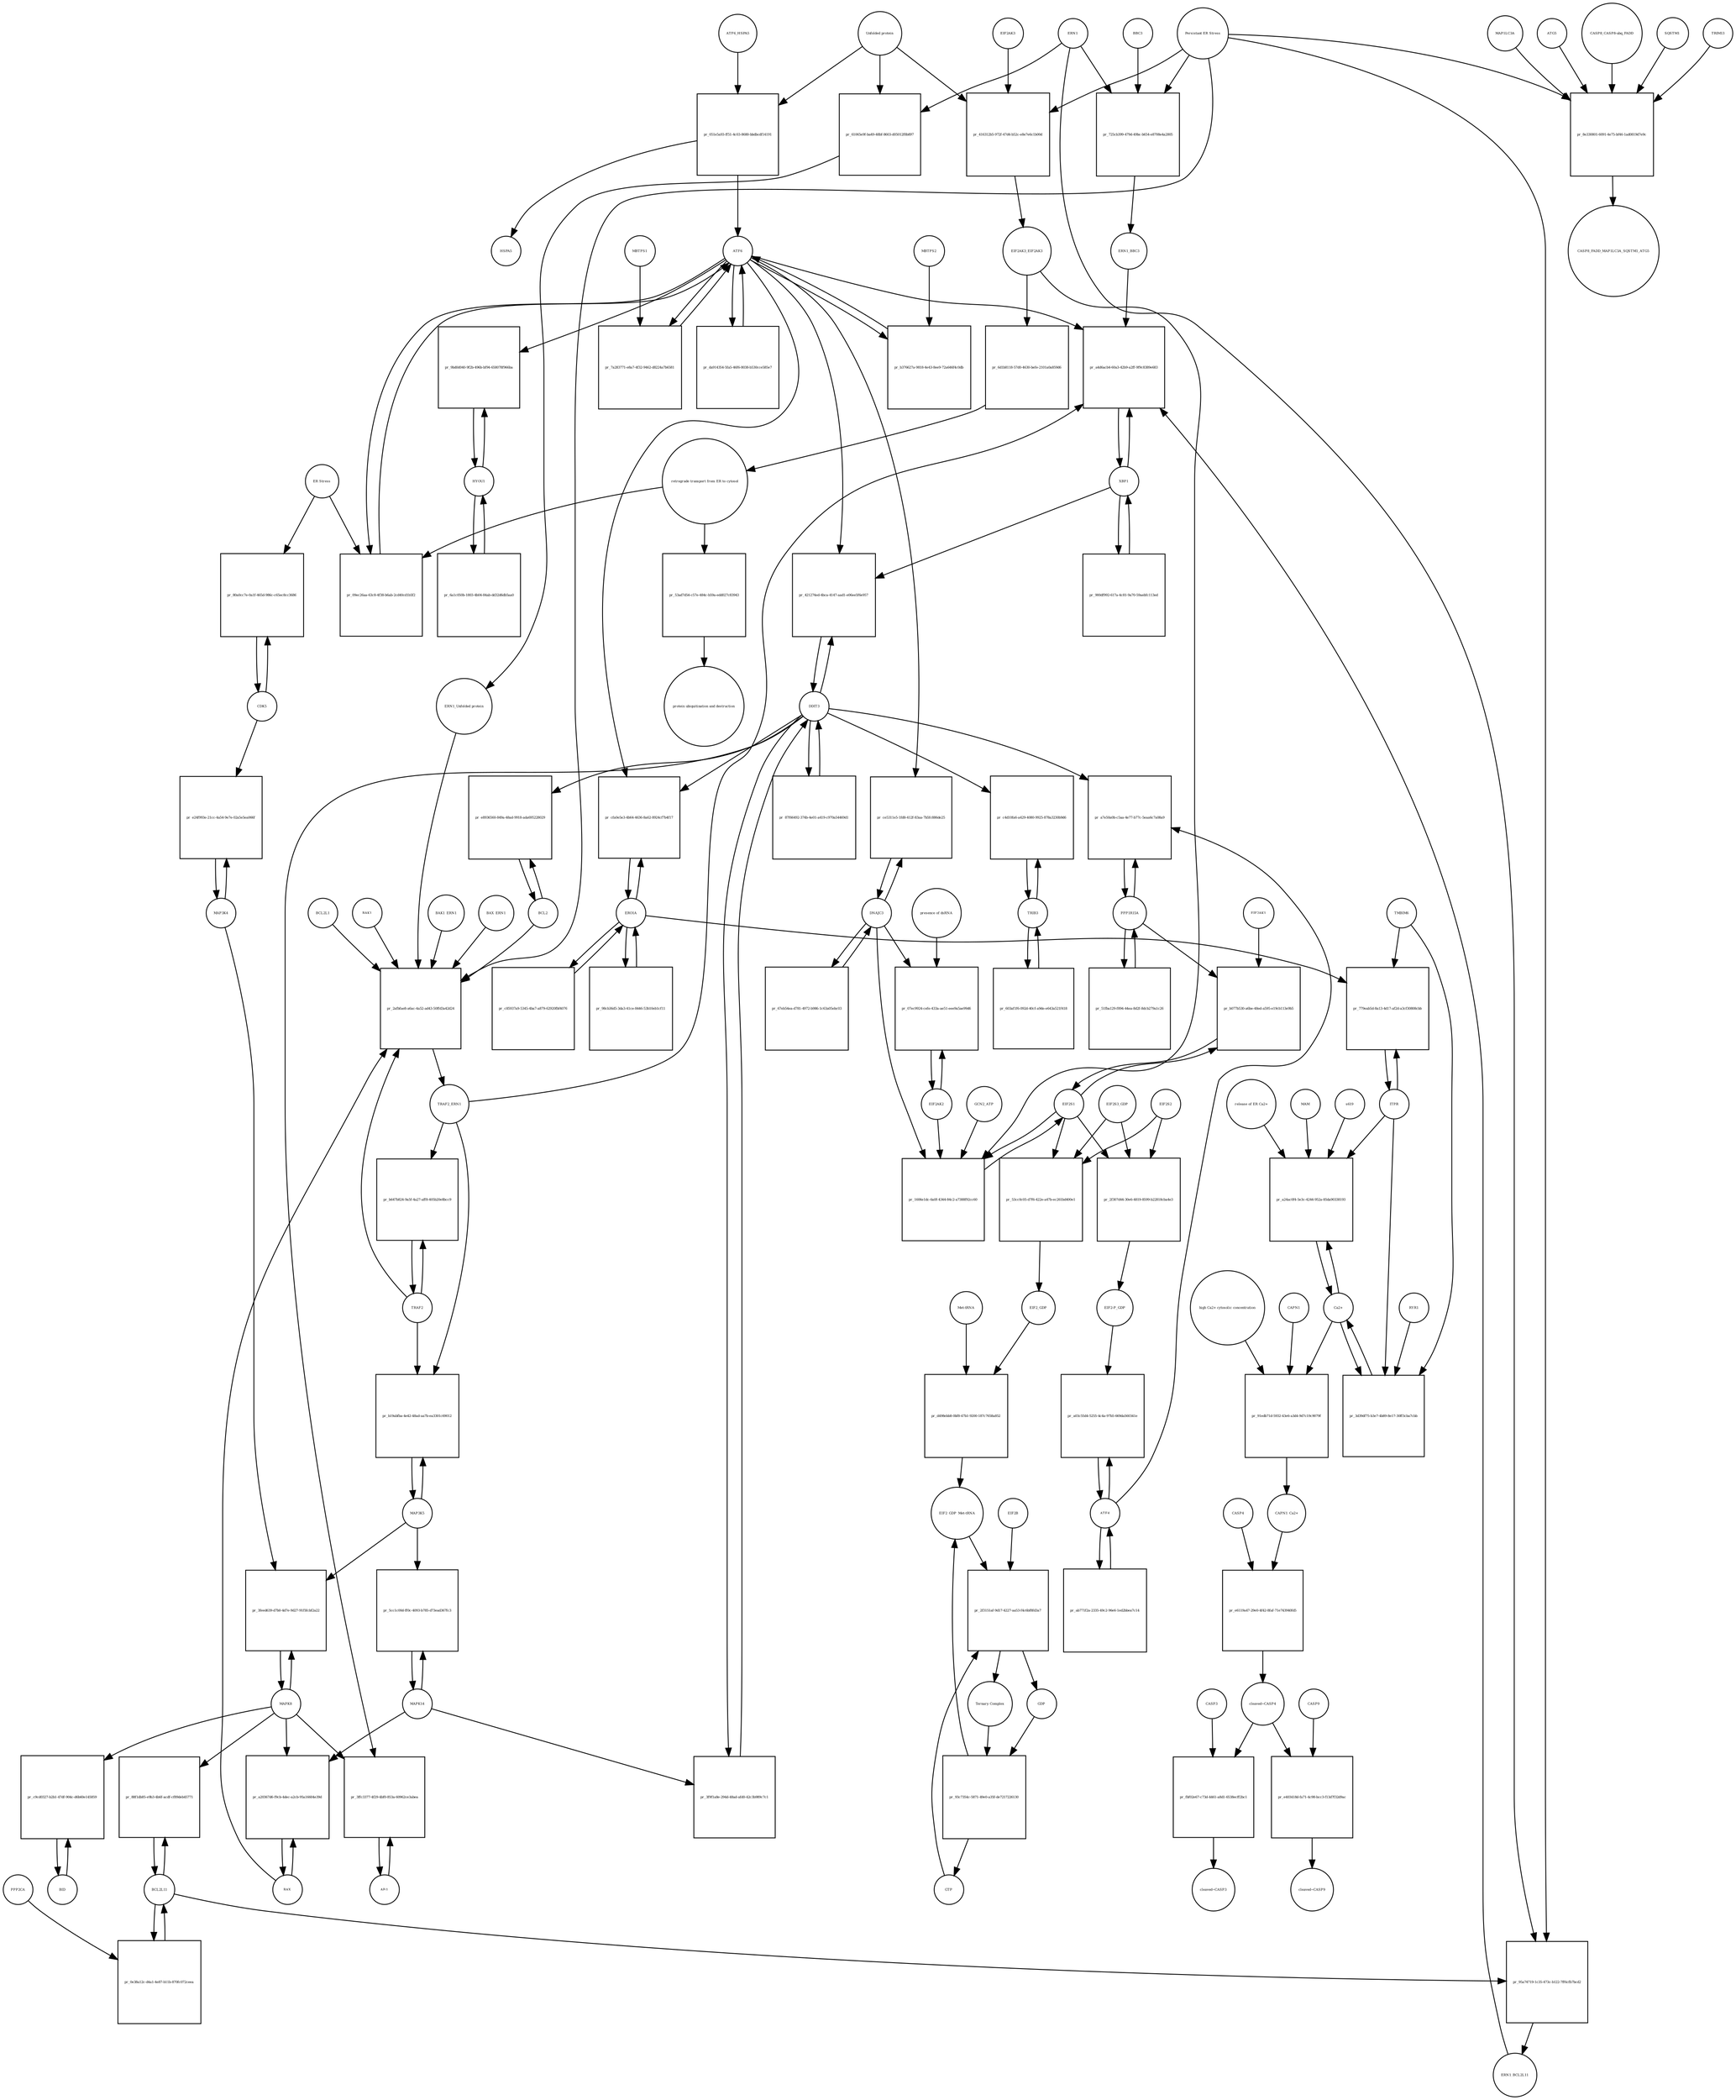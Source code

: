 strict digraph  {
ATF6_HSPA5 [annotation="", bipartite=0, cls=complex, fontsize=4, label=ATF6_HSPA5, shape=circle];
"pr_051e5a93-ff51-4c03-8680-bbdbcdf14191" [annotation="", bipartite=1, cls=process, fontsize=4, label="pr_051e5a93-ff51-4c03-8680-bbdbcdf14191", shape=square];
ATF6 [annotation="urn_miriam_hgnc.symbol_ATF6", bipartite=0, cls=macromolecule, fontsize=4, label=ATF6, shape=circle];
HSPA5 [annotation="urn_miriam_hgnc.symbol_HSPA5", bipartite=0, cls=macromolecule, fontsize=4, label=HSPA5, shape=circle];
"Unfolded protein" [annotation="", bipartite=0, cls=macromolecule, fontsize=4, label="Unfolded protein", shape=circle];
ERN1 [annotation="urn_miriam_hgnc.symbol_ERN1", bipartite=0, cls=macromolecule, fontsize=4, label=ERN1, shape=circle];
"pr_61065e9f-ba49-48bf-8603-d05012f8b897" [annotation="", bipartite=1, cls=process, fontsize=4, label="pr_61065e9f-ba49-48bf-8603-d05012f8b897", shape=square];
"ERN1_Unfolded protein" [annotation="", bipartite=0, cls=complex, fontsize=4, label="ERN1_Unfolded protein", shape=circle];
EIF2AK3_EIF2AK3 [annotation="", bipartite=0, cls=complex, fontsize=4, label=EIF2AK3_EIF2AK3, shape=circle];
"pr_6d1b8118-57d0-4630-befe-2101a0a859d6" [annotation="", bipartite=1, cls=process, fontsize=4, label="pr_6d1b8118-57d0-4630-befe-2101a0a859d6", shape=square];
"retrograde transport from ER to cytosol" [annotation="urn_miriam_obo.go_GO%3A0030970", bipartite=0, cls=phenotype, fontsize=4, label="retrograde transport from ER to cytosol", shape=circle];
"pr_53ad7d54-c57e-484c-b59a-edd027c83943" [annotation="", bipartite=1, cls=process, fontsize=4, label="pr_53ad7d54-c57e-484c-b59a-edd027c83943", shape=square];
"protein ubiquitination and destruction" [annotation="", bipartite=0, cls=phenotype, fontsize=4, label="protein ubiquitination and destruction", shape=circle];
"pr_2afbfae8-a6ac-4a52-ad43-50ffd3a42d24" [annotation="", bipartite=1, cls=process, fontsize=4, label="pr_2afbfae8-a6ac-4a52-ad43-50ffd3a42d24", shape=square];
TRAF2_ERN1 [annotation="", bipartite=0, cls=complex, fontsize=4, label=TRAF2_ERN1, shape=circle];
BAK1_ERN1 [annotation="", bipartite=0, cls=complex, fontsize=4, label=BAK1_ERN1, shape=circle];
BAX_ERN1 [annotation="", bipartite=0, cls=complex, fontsize=4, label=BAX_ERN1, shape=circle];
BCL2 [annotation="urn_miriam_hgnc.symbol_BCL2", bipartite=0, cls="nucleic acid feature", fontsize=4, label=BCL2, shape=circle];
BCL2L1 [annotation="urn_miriam_hgnc.symbol_BCL2L1", bipartite=0, cls=macromolecule, fontsize=4, label=BCL2L1, shape=circle];
"Persistant ER Stress" [annotation="urn_miriam_obo.go_GO%3A0034976", bipartite=0, cls=phenotype, fontsize=4, label="Persistant ER Stress", shape=circle];
BAX [annotation="urn_miriam_hgnc.symbol_BAX", bipartite=0, cls=macromolecule, fontsize=4, label=BAX, shape=circle];
BAK1 [annotation="urn_miriam_hgnc.symbol_BAK1", bipartite=0, cls=macromolecule, fontsize=4, label=BAK1, shape=circle];
TRAF2 [annotation="urn_miriam_hgnc.symbol_TRAF2", bipartite=0, cls=macromolecule, fontsize=4, label=TRAF2, shape=circle];
XBP1 [annotation="urn_miriam_hgnc.symbol_XBP1", bipartite=0, cls=macromolecule, fontsize=4, label=XBP1, shape=circle];
"pr_a4d6acb4-60a3-42b9-a2ff-9f9c8389e683" [annotation="", bipartite=1, cls=process, fontsize=4, label="pr_a4d6acb4-60a3-42b9-a2ff-9f9c8389e683", shape=square];
ERN1_BBC3 [annotation="", bipartite=0, cls=complex, fontsize=4, label=ERN1_BBC3, shape=circle];
ERN1_BCL2L11 [annotation="", bipartite=0, cls=complex, fontsize=4, label=ERN1_BCL2L11, shape=circle];
"pr_900df992-617a-4c81-9a70-59aebfc113ed" [annotation="", bipartite=1, cls=process, fontsize=4, label="pr_900df992-617a-4c81-9a70-59aebfc113ed", shape=square];
"pr_b647b824-9a5f-4a27-aff8-405b20e8bcc9" [annotation="", bipartite=1, cls=process, fontsize=4, label="pr_b647b824-9a5f-4a27-aff8-405b20e8bcc9", shape=square];
MAPK8 [annotation="urn_miriam_hgnc.symbol_MAPK8", bipartite=0, cls=macromolecule, fontsize=4, label=MAPK8, shape=circle];
"pr_3feed639-d7b0-4d7e-9d27-91f5fcbf2a22" [annotation="", bipartite=1, cls=process, fontsize=4, label="pr_3feed639-d7b0-4d7e-9d27-91f5fcbf2a22", shape=square];
MAP3K4 [annotation="urn_miriam_hgnc.symbol_MAP3K4", bipartite=0, cls=macromolecule, fontsize=4, label=MAP3K4, shape=circle];
MAP3K5 [annotation="urn_miriam_hgnc.symbol_MAP3K5", bipartite=0, cls=macromolecule, fontsize=4, label=MAP3K5, shape=circle];
MAPK14 [annotation="urn_miriam_hgnc.symbol_MAPK14", bipartite=0, cls=macromolecule, fontsize=4, label=MAPK14, shape=circle];
"pr_5cc1c00d-ff0c-4093-b785-d73ead367fc3" [annotation="", bipartite=1, cls=process, fontsize=4, label="pr_5cc1c00d-ff0c-4093-b785-d73ead367fc3", shape=square];
DDIT3 [annotation="urn_miriam_hgnc.symbol_DDIT3", bipartite=0, cls=macromolecule, fontsize=4, label=DDIT3, shape=circle];
"pr_3f9f1a8e-294d-48ad-afd0-42c3b989c7c1" [annotation="", bipartite=1, cls=process, fontsize=4, label="pr_3f9f1a8e-294d-48ad-afd0-42c3b989c7c1", shape=square];
"pr_e8936560-849a-48ad-9918-ada695228029" [annotation="", bipartite=1, cls=process, fontsize=4, label="pr_e8936560-849a-48ad-9918-ada695228029", shape=square];
"pr_09ec26aa-63c8-4f38-b6ab-2cd40cd1b5f2" [annotation="", bipartite=1, cls=process, fontsize=4, label="pr_09ec26aa-63c8-4f38-b6ab-2cd40cd1b5f2", shape=square];
"ER Stress" [annotation="urn_miriam_obo.go_GO%3A0034976", bipartite=0, cls=phenotype, fontsize=4, label="ER Stress", shape=circle];
"pr_7a283771-e8a7-4f32-9462-d8224a7b6581" [annotation="", bipartite=1, cls=process, fontsize=4, label="pr_7a283771-e8a7-4f32-9462-d8224a7b6581", shape=square];
MBTPS1 [annotation="urn_miriam_hgnc.symbol_MBTPS1", bipartite=0, cls=macromolecule, fontsize=4, label=MBTPS1, shape=circle];
"pr_b376627a-9818-4e43-8ee9-72a646f4c0db" [annotation="", bipartite=1, cls=process, fontsize=4, label="pr_b376627a-9818-4e43-8ee9-72a646f4c0db", shape=square];
MBTPS2 [annotation="urn_miriam_hgnc.symbol_MBTPS2", bipartite=0, cls=macromolecule, fontsize=4, label=MBTPS2, shape=circle];
"pr_da914354-5fa5-46f6-8038-b530cce585e7" [annotation="", bipartite=1, cls=process, fontsize=4, label="pr_da914354-5fa5-46f6-8038-b530cce585e7", shape=square];
"pr_87f66492-374b-4e01-a419-c970a54469d1" [annotation="", bipartite=1, cls=process, fontsize=4, label="pr_87f66492-374b-4e01-a419-c970a54469d1", shape=square];
"pr_421274ed-4bca-4147-aad1-e06ee5f6e957" [annotation="", bipartite=1, cls=process, fontsize=4, label="pr_421274ed-4bca-4147-aad1-e06ee5f6e957", shape=square];
EIF2S1 [annotation="urn_miriam_hgnc.symbol_EIF2S1", bipartite=0, cls=macromolecule, fontsize=4, label=EIF2S1, shape=circle];
"pr_1606e1dc-6a0f-4344-84c2-a7388f92cc60" [annotation="", bipartite=1, cls=process, fontsize=4, label="pr_1606e1dc-6a0f-4344-84c2-a7388f92cc60", shape=square];
GCN2_ATP [annotation="", bipartite=0, cls=complex, fontsize=4, label=GCN2_ATP, shape=circle];
EIF2AK2 [annotation="urn_miriam_hgnc.symbol_EIF2AK2", bipartite=0, cls=macromolecule, fontsize=4, label=EIF2AK2, shape=circle];
DNAJC3 [annotation="urn_miriam_hgnc.symbol_DNAJC3", bipartite=0, cls=macromolecule, fontsize=4, label=DNAJC3, shape=circle];
EIF2S2 [annotation="urn_miriam_hgnc.symbol_EIF2S2", bipartite=0, cls=macromolecule, fontsize=4, label=EIF2S2, shape=circle];
"pr_53cc0c05-d7f6-422e-a47b-ec261bd400e1" [annotation="", bipartite=1, cls=process, fontsize=4, label="pr_53cc0c05-d7f6-422e-a47b-ec261bd400e1", shape=square];
EIF2S3_GDP [annotation="", bipartite=0, cls=complex, fontsize=4, label=EIF2S3_GDP, shape=circle];
EIF2_GDP [annotation="", bipartite=0, cls=complex, fontsize=4, label=EIF2_GDP, shape=circle];
"EIF2_GDP_Met-tRNA" [annotation="", bipartite=0, cls=complex, fontsize=4, label="EIF2_GDP_Met-tRNA", shape=circle];
"pr_2f3151af-9d17-4227-aa53-f4c6bf8fd3a7" [annotation="", bipartite=1, cls=process, fontsize=4, label="pr_2f3151af-9d17-4227-aa53-f4c6bf8fd3a7", shape=square];
"Ternary Complex" [annotation="", bipartite=0, cls=complex, fontsize=4, label="Ternary Complex", shape=circle];
EIF2B [annotation="", bipartite=0, cls=complex, fontsize=4, label=EIF2B, shape=circle];
GTP [annotation="urn_miriam_obo.chebi_CHEBI%3A57600", bipartite=0, cls="simple chemical", fontsize=4, label=GTP, shape=circle];
GDP [annotation="urn_miriam_obo.chebi_CHEBI%3A65180", bipartite=0, cls="simple chemical", fontsize=4, label=GDP, shape=circle];
"pr_93c7354c-5871-49e0-a35f-de7217226130" [annotation="", bipartite=1, cls=process, fontsize=4, label="pr_93c7354c-5871-49e0-a35f-de7217226130", shape=square];
ATF4 [annotation="urn_miriam_hgnc.symbol_ATF4", bipartite=0, cls=macromolecule, fontsize=4, label=ATF4, shape=circle];
"pr_a03c55d4-5255-4c4a-97b5-669da560341e" [annotation="", bipartite=1, cls=process, fontsize=4, label="pr_a03c55d4-5255-4c4a-97b5-669da560341e", shape=square];
"EIF2-P_GDP" [annotation="", bipartite=0, cls=complex, fontsize=4, label="EIF2-P_GDP", shape=circle];
"pr_ab771f2a-2335-49c2-96e6-1ed2bbea7c14" [annotation="", bipartite=1, cls=process, fontsize=4, label="pr_ab771f2a-2335-49c2-96e6-1ed2bbea7c14", shape=square];
PPP1R15A [annotation="urn_miriam_hgnc.symbol_PPP1R15A", bipartite=0, cls=macromolecule, fontsize=4, label=PPP1R15A, shape=circle];
"pr_a7e50a0b-c5aa-4e77-b77c-5eaa6c7a08a9" [annotation="", bipartite=1, cls=process, fontsize=4, label="pr_a7e50a0b-c5aa-4e77-b77c-5eaa6c7a08a9", shape=square];
"pr_51fba129-f894-44ea-8d2f-8dcb279a1c26" [annotation="", bipartite=1, cls=process, fontsize=4, label="pr_51fba129-f894-44ea-8d2f-8dcb279a1c26", shape=square];
"pr_b19abfba-4e42-48ad-aa7b-ea3301c69012" [annotation="", bipartite=1, cls=process, fontsize=4, label="pr_b19abfba-4e42-48ad-aa7b-ea3301c69012", shape=square];
ERO1A [annotation="urn_miriam_hgnc.symbol_ERO1A", bipartite=0, cls=macromolecule, fontsize=4, label=ERO1A, shape=circle];
"pr_cfa0e5e3-4b64-4636-8a62-8924cf7b4f17" [annotation="", bipartite=1, cls=process, fontsize=4, label="pr_cfa0e5e3-4b64-4636-8a62-8924cf7b4f17", shape=square];
"pr_98cb36d5-3da3-41ce-8446-53b10eb1cf11" [annotation="", bipartite=1, cls=process, fontsize=4, label="pr_98cb36d5-3da3-41ce-8446-53b10eb1cf11", shape=square];
"pr_b077b530-a6be-48ed-a595-e19cb113e9b5" [annotation="", bipartite=1, cls=process, fontsize=4, label="pr_b077b530-a6be-48ed-a595-e19cb113e9b5", shape=square];
EIF2AK1 [annotation="urn_miriam_hgnc.symbol_EIF2AK1", bipartite=0, cls=macromolecule, fontsize=4, label=EIF2AK1, shape=circle];
"pr_a20367d6-f9cb-4dec-a2cb-95a16604e39d" [annotation="", bipartite=1, cls=process, fontsize=4, label="pr_a20367d6-f9cb-4dec-a2cb-95a16604e39d", shape=square];
"Ca2+" [annotation="urn_miriam_obo.chebi_CHEBI%3A29108", bipartite=0, cls="simple chemical", fontsize=4, label="Ca2+", shape=circle];
"pr_a24ac0f4-5e3c-4244-952a-85da90338193" [annotation="", bipartite=1, cls=process, fontsize=4, label="pr_a24ac0f4-5e3c-4244-952a-85da90338193", shape=square];
"release of ER Ca2+" [annotation="urn_miriam_obo.go_GO%3A0032471", bipartite=0, cls=phenotype, fontsize=4, label="release of ER Ca2+", shape=circle];
ITPR [annotation="urn_miriam_hgnc.symbol_ITPR1|urn_miriam_hgnc.symbol_ITPR2|urn_miriam_hgnc.symbol_ITPR3", bipartite=0, cls=macromolecule, fontsize=4, label=ITPR, shape=circle];
MAM [annotation="urn_miriam_obo.go_GO%3A0044233", bipartite=0, cls=phenotype, fontsize=4, label=MAM, shape=circle];
s619 [annotation="", bipartite=0, cls=complex, fontsize=4, label=s619, shape=circle];
"pr_e24f993e-21cc-4a54-9e7e-02a5e5ea066f" [annotation="", bipartite=1, cls=process, fontsize=4, label="pr_e24f993e-21cc-4a54-9e7e-02a5e5ea066f", shape=square];
CDK5 [annotation="urn_miriam_hgnc.symbol_CDK5", bipartite=0, cls=macromolecule, fontsize=4, label=CDK5, shape=circle];
"pr_80a0cc7e-0a1f-465d-986c-c65ec8cc3686" [annotation="", bipartite=1, cls="uncertain process", fontsize=4, label="pr_80a0cc7e-0a1f-465d-986c-c65ec8cc3686", shape=square];
"pr_3d39df75-b3e7-4b89-8e17-30ff3cba7cbb" [annotation="", bipartite=1, cls=process, fontsize=4, label="pr_3d39df75-b3e7-4b89-8e17-30ff3cba7cbb", shape=square];
TMBIM6 [annotation="urn_miriam_hgnc.symbol_TMBIM6", bipartite=0, cls=macromolecule, fontsize=4, label=TMBIM6, shape=circle];
RYR1 [annotation="urn_miriam_hgnc.symbol_RYR1", bipartite=0, cls=macromolecule, fontsize=4, label=RYR1, shape=circle];
EIF2AK3 [annotation="urn_miriam_hgnc.symbol_EIF2AK3", bipartite=0, cls=macromolecule, fontsize=4, label=EIF2AK3, shape=circle];
"pr_416312b5-972f-47d4-b52c-e8e7e6c1b00d" [annotation="", bipartite=1, cls=process, fontsize=4, label="pr_416312b5-972f-47d4-b52c-e8e7e6c1b00d", shape=square];
"pr_c85937a9-5345-4ba7-a879-62920fbf4076" [annotation="", bipartite=1, cls=process, fontsize=4, label="pr_c85937a9-5345-4ba7-a879-62920fbf4076", shape=square];
"CASP8_CASP8-ubq_FADD" [annotation="", bipartite=0, cls=complex, fontsize=4, label="CASP8_CASP8-ubq_FADD", shape=circle];
"pr_8e330801-6091-4e75-bf46-1ad0819d7e9c" [annotation="", bipartite=1, cls=process, fontsize=4, label="pr_8e330801-6091-4e75-bf46-1ad0819d7e9c", shape=square];
"SQSTM1 " [annotation="urn_miriam_hgnc.symbol_SQSTM1", bipartite=0, cls=macromolecule, fontsize=4, label="SQSTM1 ", shape=circle];
CASP8_FADD_MAP1LC3A_SQSTM1_ATG5 [annotation="", bipartite=0, cls=complex, fontsize=4, label=CASP8_FADD_MAP1LC3A_SQSTM1_ATG5, shape=circle];
TRIM13 [annotation="urn_miriam_hgnc.symbol_TRIM13", bipartite=0, cls=macromolecule, fontsize=4, label=TRIM13, shape=circle];
MAP1LC3A [annotation="urn_miriam_hgnc.symbol_MAP1LC3A", bipartite=0, cls=macromolecule, fontsize=4, label=MAP1LC3A, shape=circle];
ATG5 [annotation="urn_miriam_hgnc.symbol_ATG5", bipartite=0, cls=macromolecule, fontsize=4, label=ATG5, shape=circle];
"AP-1" [annotation="urn_miriam_hgnc.symbol_FOS|urn_miriam_hgnc.symbol_FOSB|urn_miriam_hgnc.symbol_FOSL1|urn_miriam_hgnc.symbol_FOSL2|urn_miriam_hgnc.symbol_JUN|urn_miriam_hgnc.symbol_JUNB|urn_miriam_hgnc.symbol_JUND", bipartite=0, cls=macromolecule, fontsize=4, label="AP-1", shape=circle];
"pr_3ffc3377-4f29-4bf0-853a-60962ce3abea" [annotation="", bipartite=1, cls=process, fontsize=4, label="pr_3ffc3377-4f29-4bf0-853a-60962ce3abea", shape=square];
"pr_07ec9924-cefe-433a-ae51-eee9a5ae99d6" [annotation="", bipartite=1, cls=process, fontsize=4, label="pr_07ec9924-cefe-433a-ae51-eee9a5ae99d6", shape=square];
"presence of dsRNA" [annotation="urn_miriam_obo.go_GO%3A0071359", bipartite=0, cls=phenotype, fontsize=4, label="presence of dsRNA", shape=circle];
"Met-tRNA" [annotation="urn_miriam_hgnc_HGNC%3A34779", bipartite=0, cls="nucleic acid feature", fontsize=4, label="Met-tRNA", shape=circle];
"pr_d498ebb8-0bf8-47b1-9200-187c7658a852" [annotation="", bipartite=1, cls=process, fontsize=4, label="pr_d498ebb8-0bf8-47b1-9200-187c7658a852", shape=square];
"pr_2f307d44-30e6-4819-8599-b22818cba4e3" [annotation="", bipartite=1, cls=process, fontsize=4, label="pr_2f307d44-30e6-4819-8599-b22818cba4e3", shape=square];
BCL2L11 [annotation="urn_miriam_hgnc.symbol_BCL2L11", bipartite=0, cls=macromolecule, fontsize=4, label=BCL2L11, shape=circle];
"pr_88f1db85-e9b3-4b6f-acdf-cf89deb45771" [annotation="", bipartite=1, cls=process, fontsize=4, label="pr_88f1db85-e9b3-4b6f-acdf-cf89deb45771", shape=square];
BID [annotation="urn_miriam_hgnc.symbol_BID", bipartite=0, cls=macromolecule, fontsize=4, label=BID, shape=circle];
"pr_c9cd0327-b2b1-47df-904c-d6b60e145859" [annotation="", bipartite=1, cls=process, fontsize=4, label="pr_c9cd0327-b2b1-47df-904c-d6b60e145859", shape=square];
"pr_95a74719-1c35-473c-b122-7ff6cfb7bcd2" [annotation="", bipartite=1, cls=process, fontsize=4, label="pr_95a74719-1c35-473c-b122-7ff6cfb7bcd2", shape=square];
"pr_725cb399-479d-49bc-b654-e8708e4a2805" [annotation="", bipartite=1, cls=process, fontsize=4, label="pr_725cb399-479d-49bc-b654-e8708e4a2805", shape=square];
BBC3 [annotation="urn_miriam_hgnc.symbol_BBC3", bipartite=0, cls=macromolecule, fontsize=4, label=BBC3, shape=circle];
"pr_0e38a12c-d4a1-4e87-b11b-870fc072ceea" [annotation="", bipartite=1, cls=process, fontsize=4, label="pr_0e38a12c-d4a1-4e87-b11b-870fc072ceea", shape=square];
PPP2CA [annotation="urn_miriam_hgnc.symbol_PPP2CA", bipartite=0, cls=macromolecule, fontsize=4, label=PPP2CA, shape=circle];
TRIB3 [annotation="urn_miriam_hgnc.symbol_TRIB3", bipartite=0, cls=macromolecule, fontsize=4, label=TRIB3, shape=circle];
"pr_c4d10fa6-a429-4080-9925-878a3230b9d6" [annotation="", bipartite=1, cls=process, fontsize=4, label="pr_c4d10fa6-a429-4080-9925-878a3230b9d6", shape=square];
"pr_603af1f6-092d-40cf-a9de-e643a521f418" [annotation="", bipartite=1, cls=process, fontsize=4, label="pr_603af1f6-092d-40cf-a9de-e643a521f418", shape=square];
"pr_ce5311e5-1fd8-412f-83aa-7b5fc886de25" [annotation="", bipartite=1, cls=process, fontsize=4, label="pr_ce5311e5-1fd8-412f-83aa-7b5fc886de25", shape=square];
"pr_67eb54ea-d781-4972-b986-1c63a05ebc03" [annotation="", bipartite=1, cls=process, fontsize=4, label="pr_67eb54ea-d781-4972-b986-1c63a05ebc03", shape=square];
"pr_779eab5d-8a13-4d17-af2d-a3cf30808cbb" [annotation="", bipartite=1, cls=process, fontsize=4, label="pr_779eab5d-8a13-4d17-af2d-a3cf30808cbb", shape=square];
CASP4 [annotation="urn_miriam_hgnc.symbol_CASP4", bipartite=0, cls=macromolecule, fontsize=4, label=CASP4, shape=circle];
"pr_e6119a47-29e0-4f42-8faf-71e743940fd5" [annotation="", bipartite=1, cls=process, fontsize=4, label="pr_e6119a47-29e0-4f42-8faf-71e743940fd5", shape=square];
"cleaved~CASP4" [annotation="urn_miriam_hgnc.symbol_CASP4", bipartite=0, cls=macromolecule, fontsize=4, label="cleaved~CASP4", shape=circle];
"CAPN1_Ca2+" [annotation="", bipartite=0, cls=complex, fontsize=4, label="CAPN1_Ca2+", shape=circle];
CASP3 [annotation="urn_miriam_hgnc.symbol_CASP3", bipartite=0, cls=macromolecule, fontsize=4, label=CASP3, shape=circle];
"pr_fbf02e67-c73d-4461-a8d1-6538ecff2bc1" [annotation="", bipartite=1, cls=process, fontsize=4, label="pr_fbf02e67-c73d-4461-a8d1-6538ecff2bc1", shape=square];
"cleaved~CASP3" [annotation="urn_miriam_hgnc.symbol_CASP3", bipartite=0, cls=macromolecule, fontsize=4, label="cleaved~CASP3", shape=circle];
CASP9 [annotation="urn_miriam_hgnc.symbol_CSAP9", bipartite=0, cls=macromolecule, fontsize=4, label=CASP9, shape=circle];
"pr_e403418d-fa71-4c98-bcc3-f13d7f32d9ac" [annotation="", bipartite=1, cls=process, fontsize=4, label="pr_e403418d-fa71-4c98-bcc3-f13d7f32d9ac", shape=square];
"cleaved~CASP9" [annotation="urn_miriam_hgnc.symbol_CASP9", bipartite=0, cls=macromolecule, fontsize=4, label="cleaved~CASP9", shape=circle];
CAPN1 [annotation="urn_miriam_hgnc.symbol_CAPN1", bipartite=0, cls=macromolecule, fontsize=4, label=CAPN1, shape=circle];
"pr_91edb71d-5932-43e6-a3d4-9d7c19c9079f" [annotation="", bipartite=1, cls=process, fontsize=4, label="pr_91edb71d-5932-43e6-a3d4-9d7c19c9079f", shape=square];
"high Ca2+ cytosolic concentration" [annotation="urn_miriam_obo.go_GO%3A1902656", bipartite=0, cls=phenotype, fontsize=4, label="high Ca2+ cytosolic concentration", shape=circle];
HYOU1 [annotation="urn_miriam_hgnc.symbol_HYOU1", bipartite=0, cls=macromolecule, fontsize=4, label=HYOU1, shape=circle];
"pr_9bd0d040-9f2b-496b-bf94-658078f966ba" [annotation="", bipartite=1, cls=process, fontsize=4, label="pr_9bd0d040-9f2b-496b-bf94-658078f966ba", shape=square];
"pr_6a1c050b-1803-4b04-84ab-dd32d6db5aa0" [annotation="", bipartite=1, cls=process, fontsize=4, label="pr_6a1c050b-1803-4b04-84ab-dd32d6db5aa0", shape=square];
ATF6_HSPA5 -> "pr_051e5a93-ff51-4c03-8680-bbdbcdf14191"  [annotation="", interaction_type=consumption];
"pr_051e5a93-ff51-4c03-8680-bbdbcdf14191" -> ATF6  [annotation="", interaction_type=production];
"pr_051e5a93-ff51-4c03-8680-bbdbcdf14191" -> HSPA5  [annotation="", interaction_type=production];
ATF6 -> "pr_a4d6acb4-60a3-42b9-a2ff-9f9c8389e683"  [annotation="urn_miriam_pubmed_26587781|urn_miriam_pubmed_23430059", interaction_type=catalysis];
ATF6 -> "pr_09ec26aa-63c8-4f38-b6ab-2cd40cd1b5f2"  [annotation="", interaction_type=consumption];
ATF6 -> "pr_7a283771-e8a7-4f32-9462-d8224a7b6581"  [annotation="", interaction_type=consumption];
ATF6 -> "pr_b376627a-9818-4e43-8ee9-72a646f4c0db"  [annotation="", interaction_type=consumption];
ATF6 -> "pr_da914354-5fa5-46f6-8038-b530cce585e7"  [annotation="", interaction_type=consumption];
ATF6 -> "pr_421274ed-4bca-4147-aad1-e06ee5f6e957"  [annotation="urn_miriam_pubmed_26587781|urn_miriam_pubmed_17991856|urn_miriam_pubmed_22802018", interaction_type=catalysis];
ATF6 -> "pr_cfa0e5e3-4b64-4636-8a62-8924cf7b4f17"  [annotation="urn_miriam_pubmed_23850759|urn_miriam_pubmed_25387528|urn_miriam_taxonomy_10090", interaction_type=catalysis];
ATF6 -> "pr_ce5311e5-1fd8-412f-83aa-7b5fc886de25"  [annotation="urn_miriam_pubmed_12601012|urn_miriam_pubmed_18360008|urn_miriam_taxonomy_10090", interaction_type=catalysis];
ATF6 -> "pr_9bd0d040-9f2b-496b-bf94-658078f966ba"  [annotation="urn_miriam_pubmed_18360008|urn_miriam_taxonomy_10090", interaction_type=catalysis];
"Unfolded protein" -> "pr_051e5a93-ff51-4c03-8680-bbdbcdf14191"  [annotation="urn_miriam_pubmed_17090218|urn_miriam_pubmed_23850759", interaction_type=catalysis];
"Unfolded protein" -> "pr_61065e9f-ba49-48bf-8603-d05012f8b897"  [annotation="", interaction_type=consumption];
"Unfolded protein" -> "pr_416312b5-972f-47d4-b52c-e8e7e6c1b00d"  [annotation=urn_miriam_pubmed_17991856, interaction_type=catalysis];
ERN1 -> "pr_61065e9f-ba49-48bf-8603-d05012f8b897"  [annotation="", interaction_type=consumption];
ERN1 -> "pr_95a74719-1c35-473c-b122-7ff6cfb7bcd2"  [annotation="", interaction_type=consumption];
ERN1 -> "pr_725cb399-479d-49bc-b654-e8708e4a2805"  [annotation="", interaction_type=consumption];
"pr_61065e9f-ba49-48bf-8603-d05012f8b897" -> "ERN1_Unfolded protein"  [annotation="", interaction_type=production];
"ERN1_Unfolded protein" -> "pr_2afbfae8-a6ac-4a52-ad43-50ffd3a42d24"  [annotation="", interaction_type=consumption];
EIF2AK3_EIF2AK3 -> "pr_6d1b8118-57d0-4630-befe-2101a0a859d6"  [annotation="", interaction_type=consumption];
EIF2AK3_EIF2AK3 -> "pr_1606e1dc-6a0f-4344-84c2-a7388f92cc60"  [annotation="urn_miriam_pubmed_12667446|urn_miriam_pubmed_12601012|urn_miriam_pubmed_23850759|urn_miriam_pubmed_18360008|urn_miriam_pubmed_26587781|urn_miriam_taxonomy_10090", interaction_type=catalysis];
"pr_6d1b8118-57d0-4630-befe-2101a0a859d6" -> "retrograde transport from ER to cytosol"  [annotation="", interaction_type=production];
"retrograde transport from ER to cytosol" -> "pr_53ad7d54-c57e-484c-b59a-edd027c83943"  [annotation="", interaction_type=consumption];
"retrograde transport from ER to cytosol" -> "pr_09ec26aa-63c8-4f38-b6ab-2cd40cd1b5f2"  [annotation="urn_miriam_pubmed_18360008|urn_miriam_pubmed_17991856|urn_miriam_pubmed_26587781|urn_miriam_taxonomy_10090", interaction_type=inhibition];
"pr_53ad7d54-c57e-484c-b59a-edd027c83943" -> "protein ubiquitination and destruction"  [annotation="", interaction_type=production];
"pr_2afbfae8-a6ac-4a52-ad43-50ffd3a42d24" -> TRAF2_ERN1  [annotation="", interaction_type=production];
TRAF2_ERN1 -> "pr_a4d6acb4-60a3-42b9-a2ff-9f9c8389e683"  [annotation="urn_miriam_pubmed_26587781|urn_miriam_pubmed_23430059", interaction_type=catalysis];
TRAF2_ERN1 -> "pr_b647b824-9a5f-4a27-aff8-405b20e8bcc9"  [annotation=urn_miriam_pubmed_23850759, interaction_type=catalysis];
TRAF2_ERN1 -> "pr_b19abfba-4e42-48ad-aa7b-ea3301c69012"  [annotation=urn_miriam_pubmed_23850759, interaction_type=catalysis];
BAK1_ERN1 -> "pr_2afbfae8-a6ac-4a52-ad43-50ffd3a42d24"  [annotation="urn_miriam_pubmed_23850759|urn_miriam_pubmed_23430059|urn_miriam_pubmed_26587781|urn_miriam_pubmed_30773986|urn_miriam_taxonomy_10090", interaction_type=catalysis];
BAX_ERN1 -> "pr_2afbfae8-a6ac-4a52-ad43-50ffd3a42d24"  [annotation="urn_miriam_pubmed_23850759|urn_miriam_pubmed_23430059|urn_miriam_pubmed_26587781|urn_miriam_pubmed_30773986|urn_miriam_taxonomy_10090", interaction_type=catalysis];
BCL2 -> "pr_2afbfae8-a6ac-4a52-ad43-50ffd3a42d24"  [annotation="urn_miriam_pubmed_23850759|urn_miriam_pubmed_23430059|urn_miriam_pubmed_26587781|urn_miriam_pubmed_30773986|urn_miriam_taxonomy_10090", interaction_type=inhibition];
BCL2 -> "pr_e8936560-849a-48ad-9918-ada695228029"  [annotation="", interaction_type=consumption];
BCL2L1 -> "pr_2afbfae8-a6ac-4a52-ad43-50ffd3a42d24"  [annotation="urn_miriam_pubmed_23850759|urn_miriam_pubmed_23430059|urn_miriam_pubmed_26587781|urn_miriam_pubmed_30773986|urn_miriam_taxonomy_10090", interaction_type=inhibition];
"Persistant ER Stress" -> "pr_2afbfae8-a6ac-4a52-ad43-50ffd3a42d24"  [annotation="urn_miriam_pubmed_23850759|urn_miriam_pubmed_23430059|urn_miriam_pubmed_26587781|urn_miriam_pubmed_30773986|urn_miriam_taxonomy_10090", interaction_type=inhibition];
"Persistant ER Stress" -> "pr_416312b5-972f-47d4-b52c-e8e7e6c1b00d"  [annotation=urn_miriam_pubmed_17991856, interaction_type=catalysis];
"Persistant ER Stress" -> "pr_8e330801-6091-4e75-bf46-1ad0819d7e9c"  [annotation=urn_miriam_pubmed_17991856, interaction_type=catalysis];
"Persistant ER Stress" -> "pr_95a74719-1c35-473c-b122-7ff6cfb7bcd2"  [annotation="urn_miriam_pubmed_23850759|urn_miriam_pubmed_23430059|urn_miriam_pubmed_26587781", interaction_type=inhibition];
"Persistant ER Stress" -> "pr_725cb399-479d-49bc-b654-e8708e4a2805"  [annotation="urn_miriam_pubmed_23430059|urn_miriam_pubmed_17991856", interaction_type=inhibition];
BAX -> "pr_2afbfae8-a6ac-4a52-ad43-50ffd3a42d24"  [annotation="urn_miriam_pubmed_23850759|urn_miriam_pubmed_23430059|urn_miriam_pubmed_26587781|urn_miriam_pubmed_30773986|urn_miriam_taxonomy_10090", interaction_type=catalysis];
BAX -> "pr_a20367d6-f9cb-4dec-a2cb-95a16604e39d"  [annotation="", interaction_type=consumption];
BAK1 -> "pr_2afbfae8-a6ac-4a52-ad43-50ffd3a42d24"  [annotation="urn_miriam_pubmed_23850759|urn_miriam_pubmed_23430059|urn_miriam_pubmed_26587781|urn_miriam_pubmed_30773986|urn_miriam_taxonomy_10090", interaction_type=catalysis];
TRAF2 -> "pr_2afbfae8-a6ac-4a52-ad43-50ffd3a42d24"  [annotation="", interaction_type=consumption];
TRAF2 -> "pr_b647b824-9a5f-4a27-aff8-405b20e8bcc9"  [annotation="", interaction_type=consumption];
TRAF2 -> "pr_b19abfba-4e42-48ad-aa7b-ea3301c69012"  [annotation=urn_miriam_pubmed_23850759, interaction_type=catalysis];
XBP1 -> "pr_a4d6acb4-60a3-42b9-a2ff-9f9c8389e683"  [annotation="", interaction_type=consumption];
XBP1 -> "pr_900df992-617a-4c81-9a70-59aebfc113ed"  [annotation="", interaction_type=consumption];
XBP1 -> "pr_421274ed-4bca-4147-aad1-e06ee5f6e957"  [annotation="urn_miriam_pubmed_26587781|urn_miriam_pubmed_17991856|urn_miriam_pubmed_22802018", interaction_type=catalysis];
"pr_a4d6acb4-60a3-42b9-a2ff-9f9c8389e683" -> XBP1  [annotation="", interaction_type=production];
ERN1_BBC3 -> "pr_a4d6acb4-60a3-42b9-a2ff-9f9c8389e683"  [annotation="urn_miriam_pubmed_26587781|urn_miriam_pubmed_23430059", interaction_type=catalysis];
ERN1_BCL2L11 -> "pr_a4d6acb4-60a3-42b9-a2ff-9f9c8389e683"  [annotation="urn_miriam_pubmed_26587781|urn_miriam_pubmed_23430059", interaction_type=catalysis];
"pr_900df992-617a-4c81-9a70-59aebfc113ed" -> XBP1  [annotation="", interaction_type=production];
"pr_b647b824-9a5f-4a27-aff8-405b20e8bcc9" -> TRAF2  [annotation="", interaction_type=production];
MAPK8 -> "pr_3feed639-d7b0-4d7e-9d27-91f5fcbf2a22"  [annotation="", interaction_type=consumption];
MAPK8 -> "pr_a20367d6-f9cb-4dec-a2cb-95a16604e39d"  [annotation="urn_miriam_pubmed_18191217|urn_miriam_pubmed_23430059|urn_miriam_pubmed_29450140", interaction_type=catalysis];
MAPK8 -> "pr_3ffc3377-4f29-4bf0-853a-60962ce3abea"  [annotation="urn_miriam_pubmed_26587781|urn_miriam_pubmed_23850759", interaction_type=catalysis];
MAPK8 -> "pr_88f1db85-e9b3-4b6f-acdf-cf89deb45771"  [annotation=urn_miriam_pubmed_23850759, interaction_type=catalysis];
MAPK8 -> "pr_c9cd0327-b2b1-47df-904c-d6b60e145859"  [annotation="urn_miriam_pubmed_23430059|urn_miriam_pubmed_11583631|urn_miriam_taxonomy_10090", interaction_type=catalysis];
"pr_3feed639-d7b0-4d7e-9d27-91f5fcbf2a22" -> MAPK8  [annotation="", interaction_type=production];
MAP3K4 -> "pr_3feed639-d7b0-4d7e-9d27-91f5fcbf2a22"  [annotation="urn_miriam_pubmed_18191217|urn_miriam_pubmed_23850759|urn_miriam_pubmed_26587781", interaction_type=catalysis];
MAP3K4 -> "pr_e24f993e-21cc-4a54-9e7e-02a5e5ea066f"  [annotation="", interaction_type=consumption];
MAP3K5 -> "pr_3feed639-d7b0-4d7e-9d27-91f5fcbf2a22"  [annotation="urn_miriam_pubmed_18191217|urn_miriam_pubmed_23850759|urn_miriam_pubmed_26587781", interaction_type=catalysis];
MAP3K5 -> "pr_5cc1c00d-ff0c-4093-b785-d73ead367fc3"  [annotation="urn_miriam_pubmed_23850759|urn_miriam_pubmed_12215209|urn_miriam_taxonomy_10090", interaction_type=catalysis];
MAP3K5 -> "pr_b19abfba-4e42-48ad-aa7b-ea3301c69012"  [annotation="", interaction_type=consumption];
MAPK14 -> "pr_5cc1c00d-ff0c-4093-b785-d73ead367fc3"  [annotation="", interaction_type=consumption];
MAPK14 -> "pr_3f9f1a8e-294d-48ad-afd0-42c3b989c7c1"  [annotation="urn_miriam_pubmed_23850759|urn_miriam_pubmed_23430059|urn_miriam_pubmed_26137585", interaction_type=catalysis];
MAPK14 -> "pr_a20367d6-f9cb-4dec-a2cb-95a16604e39d"  [annotation="urn_miriam_pubmed_18191217|urn_miriam_pubmed_23430059|urn_miriam_pubmed_29450140", interaction_type=catalysis];
"pr_5cc1c00d-ff0c-4093-b785-d73ead367fc3" -> MAPK14  [annotation="", interaction_type=production];
DDIT3 -> "pr_3f9f1a8e-294d-48ad-afd0-42c3b989c7c1"  [annotation="", interaction_type=consumption];
DDIT3 -> "pr_e8936560-849a-48ad-9918-ada695228029"  [annotation="urn_miriam_pubmed_30662442|urn_miriam_pubmed_23850759", interaction_type=inhibition];
DDIT3 -> "pr_87f66492-374b-4e01-a419-c970a54469d1"  [annotation="", interaction_type=consumption];
DDIT3 -> "pr_421274ed-4bca-4147-aad1-e06ee5f6e957"  [annotation="", interaction_type=consumption];
DDIT3 -> "pr_a7e50a0b-c5aa-4e77-b77c-5eaa6c7a08a9"  [annotation="urn_miriam_pubmed_23850759|urn_miriam_pubmed_26584763", interaction_type=catalysis];
DDIT3 -> "pr_cfa0e5e3-4b64-4636-8a62-8924cf7b4f17"  [annotation="urn_miriam_pubmed_23850759|urn_miriam_pubmed_25387528|urn_miriam_taxonomy_10090", interaction_type=catalysis];
DDIT3 -> "pr_3ffc3377-4f29-4bf0-853a-60962ce3abea"  [annotation="urn_miriam_pubmed_26587781|urn_miriam_pubmed_23850759", interaction_type=catalysis];
DDIT3 -> "pr_c4d10fa6-a429-4080-9925-878a3230b9d6"  [annotation="urn_miriam_pubmed_23430059|urn_miriam_pubmed_18940792", interaction_type=catalysis];
"pr_3f9f1a8e-294d-48ad-afd0-42c3b989c7c1" -> DDIT3  [annotation="", interaction_type=production];
"pr_e8936560-849a-48ad-9918-ada695228029" -> BCL2  [annotation="", interaction_type=production];
"pr_09ec26aa-63c8-4f38-b6ab-2cd40cd1b5f2" -> ATF6  [annotation="", interaction_type=production];
"ER Stress" -> "pr_09ec26aa-63c8-4f38-b6ab-2cd40cd1b5f2"  [annotation="urn_miriam_pubmed_18360008|urn_miriam_pubmed_17991856|urn_miriam_pubmed_26587781|urn_miriam_taxonomy_10090", interaction_type=catalysis];
"ER Stress" -> "pr_80a0cc7e-0a1f-465d-986c-c65ec8cc3686"  [annotation=urn_miriam_pubmed_23850759, interaction_type=catalysis];
"pr_7a283771-e8a7-4f32-9462-d8224a7b6581" -> ATF6  [annotation="", interaction_type=production];
MBTPS1 -> "pr_7a283771-e8a7-4f32-9462-d8224a7b6581"  [annotation="urn_miriam_pubmed_18360008|urn_miriam_pubmed_17991856|urn_miriam_pubmed_26587781|urn_miriam_pubmed_23850759|urn_miriam_taxonomy_10090", interaction_type=catalysis];
"pr_b376627a-9818-4e43-8ee9-72a646f4c0db" -> ATF6  [annotation="", interaction_type=production];
MBTPS2 -> "pr_b376627a-9818-4e43-8ee9-72a646f4c0db"  [annotation="urn_miriam_pubmed_23850759|urn_miriam_pubmed_26587781|urn_miriam_pubmed_17991856|urn_miriam_pubmed_18360008|urn_miriam_taxonomy_10090", interaction_type=catalysis];
"pr_da914354-5fa5-46f6-8038-b530cce585e7" -> ATF6  [annotation="", interaction_type=production];
"pr_87f66492-374b-4e01-a419-c970a54469d1" -> DDIT3  [annotation="", interaction_type=production];
"pr_421274ed-4bca-4147-aad1-e06ee5f6e957" -> DDIT3  [annotation="", interaction_type=production];
EIF2S1 -> "pr_1606e1dc-6a0f-4344-84c2-a7388f92cc60"  [annotation="", interaction_type=consumption];
EIF2S1 -> "pr_53cc0c05-d7f6-422e-a47b-ec261bd400e1"  [annotation="", interaction_type=consumption];
EIF2S1 -> "pr_b077b530-a6be-48ed-a595-e19cb113e9b5"  [annotation="", interaction_type=consumption];
EIF2S1 -> "pr_2f307d44-30e6-4819-8599-b22818cba4e3"  [annotation="", interaction_type=consumption];
"pr_1606e1dc-6a0f-4344-84c2-a7388f92cc60" -> EIF2S1  [annotation="", interaction_type=production];
GCN2_ATP -> "pr_1606e1dc-6a0f-4344-84c2-a7388f92cc60"  [annotation="urn_miriam_pubmed_12667446|urn_miriam_pubmed_12601012|urn_miriam_pubmed_23850759|urn_miriam_pubmed_18360008|urn_miriam_pubmed_26587781|urn_miriam_taxonomy_10090", interaction_type=catalysis];
EIF2AK2 -> "pr_1606e1dc-6a0f-4344-84c2-a7388f92cc60"  [annotation="urn_miriam_pubmed_12667446|urn_miriam_pubmed_12601012|urn_miriam_pubmed_23850759|urn_miriam_pubmed_18360008|urn_miriam_pubmed_26587781|urn_miriam_taxonomy_10090", interaction_type=catalysis];
EIF2AK2 -> "pr_07ec9924-cefe-433a-ae51-eee9a5ae99d6"  [annotation="", interaction_type=consumption];
DNAJC3 -> "pr_1606e1dc-6a0f-4344-84c2-a7388f92cc60"  [annotation="urn_miriam_pubmed_12667446|urn_miriam_pubmed_12601012|urn_miriam_pubmed_23850759|urn_miriam_pubmed_18360008|urn_miriam_pubmed_26587781|urn_miriam_taxonomy_10090", interaction_type=inhibition];
DNAJC3 -> "pr_07ec9924-cefe-433a-ae51-eee9a5ae99d6"  [annotation="urn_miriam_pubmed_12601012|urn_miriam_pubmed_26587781|urn_miriam_pubmed_23850759", interaction_type=inhibition];
DNAJC3 -> "pr_ce5311e5-1fd8-412f-83aa-7b5fc886de25"  [annotation="", interaction_type=consumption];
DNAJC3 -> "pr_67eb54ea-d781-4972-b986-1c63a05ebc03"  [annotation="", interaction_type=consumption];
EIF2S2 -> "pr_53cc0c05-d7f6-422e-a47b-ec261bd400e1"  [annotation="", interaction_type=consumption];
EIF2S2 -> "pr_2f307d44-30e6-4819-8599-b22818cba4e3"  [annotation="", interaction_type=consumption];
"pr_53cc0c05-d7f6-422e-a47b-ec261bd400e1" -> EIF2_GDP  [annotation="", interaction_type=production];
EIF2S3_GDP -> "pr_53cc0c05-d7f6-422e-a47b-ec261bd400e1"  [annotation="", interaction_type=consumption];
EIF2S3_GDP -> "pr_2f307d44-30e6-4819-8599-b22818cba4e3"  [annotation="", interaction_type=consumption];
EIF2_GDP -> "pr_d498ebb8-0bf8-47b1-9200-187c7658a852"  [annotation="", interaction_type=consumption];
"EIF2_GDP_Met-tRNA" -> "pr_2f3151af-9d17-4227-aa53-f4c6bf8fd3a7"  [annotation="", interaction_type=consumption];
"pr_2f3151af-9d17-4227-aa53-f4c6bf8fd3a7" -> "Ternary Complex"  [annotation="", interaction_type=production];
"pr_2f3151af-9d17-4227-aa53-f4c6bf8fd3a7" -> GDP  [annotation="", interaction_type=production];
"Ternary Complex" -> "pr_93c7354c-5871-49e0-a35f-de7217226130"  [annotation="", interaction_type=consumption];
EIF2B -> "pr_2f3151af-9d17-4227-aa53-f4c6bf8fd3a7"  [annotation=urn_miriam_pubmed_23850759, interaction_type=catalysis];
GTP -> "pr_2f3151af-9d17-4227-aa53-f4c6bf8fd3a7"  [annotation="", interaction_type=consumption];
GDP -> "pr_93c7354c-5871-49e0-a35f-de7217226130"  [annotation="", interaction_type=consumption];
"pr_93c7354c-5871-49e0-a35f-de7217226130" -> "EIF2_GDP_Met-tRNA"  [annotation="", interaction_type=production];
"pr_93c7354c-5871-49e0-a35f-de7217226130" -> GTP  [annotation="", interaction_type=production];
ATF4 -> "pr_a03c55d4-5255-4c4a-97b5-669da560341e"  [annotation="", interaction_type=consumption];
ATF4 -> "pr_ab771f2a-2335-49c2-96e6-1ed2bbea7c14"  [annotation="", interaction_type=consumption];
ATF4 -> "pr_a7e50a0b-c5aa-4e77-b77c-5eaa6c7a08a9"  [annotation="urn_miriam_pubmed_23850759|urn_miriam_pubmed_26584763", interaction_type=catalysis];
"pr_a03c55d4-5255-4c4a-97b5-669da560341e" -> ATF4  [annotation="", interaction_type=production];
"EIF2-P_GDP" -> "pr_a03c55d4-5255-4c4a-97b5-669da560341e"  [annotation="urn_miriam_pubmed_15277680|urn_miriam_pubmed_23850759|urn_miriam_taxonomy_10090", interaction_type=catalysis];
"pr_ab771f2a-2335-49c2-96e6-1ed2bbea7c14" -> ATF4  [annotation="", interaction_type=production];
PPP1R15A -> "pr_a7e50a0b-c5aa-4e77-b77c-5eaa6c7a08a9"  [annotation="", interaction_type=consumption];
PPP1R15A -> "pr_51fba129-f894-44ea-8d2f-8dcb279a1c26"  [annotation="", interaction_type=consumption];
PPP1R15A -> "pr_b077b530-a6be-48ed-a595-e19cb113e9b5"  [annotation="urn_miriam_pubmed_23850759|urn_miriam_pubmed_12667446|urn_miriam_pubmed_12601012|urn_miriam_taxonomy_10090", interaction_type=catalysis];
"pr_a7e50a0b-c5aa-4e77-b77c-5eaa6c7a08a9" -> PPP1R15A  [annotation="", interaction_type=production];
"pr_51fba129-f894-44ea-8d2f-8dcb279a1c26" -> PPP1R15A  [annotation="", interaction_type=production];
"pr_b19abfba-4e42-48ad-aa7b-ea3301c69012" -> MAP3K5  [annotation="", interaction_type=production];
ERO1A -> "pr_cfa0e5e3-4b64-4636-8a62-8924cf7b4f17"  [annotation="", interaction_type=consumption];
ERO1A -> "pr_98cb36d5-3da3-41ce-8446-53b10eb1cf11"  [annotation="", interaction_type=consumption];
ERO1A -> "pr_c85937a9-5345-4ba7-a879-62920fbf4076"  [annotation="", interaction_type=consumption];
ERO1A -> "pr_779eab5d-8a13-4d17-af2d-a3cf30808cbb"  [annotation="urn_miriam_pubmed_23850759|urn_miriam_pubmed_23430059", interaction_type=catalysis];
"pr_cfa0e5e3-4b64-4636-8a62-8924cf7b4f17" -> ERO1A  [annotation="", interaction_type=production];
"pr_98cb36d5-3da3-41ce-8446-53b10eb1cf11" -> ERO1A  [annotation="", interaction_type=production];
"pr_b077b530-a6be-48ed-a595-e19cb113e9b5" -> EIF2S1  [annotation="", interaction_type=production];
EIF2AK1 -> "pr_b077b530-a6be-48ed-a595-e19cb113e9b5"  [annotation="urn_miriam_pubmed_23850759|urn_miriam_pubmed_12667446|urn_miriam_pubmed_12601012|urn_miriam_taxonomy_10090", interaction_type=catalysis];
"pr_a20367d6-f9cb-4dec-a2cb-95a16604e39d" -> BAX  [annotation="", interaction_type=production];
"Ca2+" -> "pr_a24ac0f4-5e3c-4244-952a-85da90338193"  [annotation="", interaction_type=consumption];
"Ca2+" -> "pr_3d39df75-b3e7-4b89-8e17-30ff3cba7cbb"  [annotation="", interaction_type=consumption];
"Ca2+" -> "pr_91edb71d-5932-43e6-a3d4-9d7c19c9079f"  [annotation="", interaction_type=consumption];
"pr_a24ac0f4-5e3c-4244-952a-85da90338193" -> "Ca2+"  [annotation="", interaction_type=production];
"release of ER Ca2+" -> "pr_a24ac0f4-5e3c-4244-952a-85da90338193"  [annotation=urn_miriam_pubmed_23850759, interaction_type=catalysis];
ITPR -> "pr_a24ac0f4-5e3c-4244-952a-85da90338193"  [annotation=urn_miriam_pubmed_23850759, interaction_type=catalysis];
ITPR -> "pr_3d39df75-b3e7-4b89-8e17-30ff3cba7cbb"  [annotation=urn_miriam_pubmed_23850759, interaction_type=catalysis];
ITPR -> "pr_779eab5d-8a13-4d17-af2d-a3cf30808cbb"  [annotation="", interaction_type=consumption];
MAM -> "pr_a24ac0f4-5e3c-4244-952a-85da90338193"  [annotation=urn_miriam_pubmed_23850759, interaction_type=catalysis];
s619 -> "pr_a24ac0f4-5e3c-4244-952a-85da90338193"  [annotation=urn_miriam_pubmed_23850759, interaction_type=catalysis];
"pr_e24f993e-21cc-4a54-9e7e-02a5e5ea066f" -> MAP3K4  [annotation="", interaction_type=production];
CDK5 -> "pr_e24f993e-21cc-4a54-9e7e-02a5e5ea066f"  [annotation=urn_miriam_pubmed_23850759, interaction_type=catalysis];
CDK5 -> "pr_80a0cc7e-0a1f-465d-986c-c65ec8cc3686"  [annotation="", interaction_type=consumption];
"pr_80a0cc7e-0a1f-465d-986c-c65ec8cc3686" -> CDK5  [annotation="", interaction_type=production];
"pr_3d39df75-b3e7-4b89-8e17-30ff3cba7cbb" -> "Ca2+"  [annotation="", interaction_type=production];
TMBIM6 -> "pr_3d39df75-b3e7-4b89-8e17-30ff3cba7cbb"  [annotation=urn_miriam_pubmed_23850759, interaction_type=catalysis];
TMBIM6 -> "pr_779eab5d-8a13-4d17-af2d-a3cf30808cbb"  [annotation="urn_miriam_pubmed_23850759|urn_miriam_pubmed_23430059", interaction_type=catalysis];
RYR1 -> "pr_3d39df75-b3e7-4b89-8e17-30ff3cba7cbb"  [annotation=urn_miriam_pubmed_23850759, interaction_type=catalysis];
EIF2AK3 -> "pr_416312b5-972f-47d4-b52c-e8e7e6c1b00d"  [annotation="", interaction_type=consumption];
"pr_416312b5-972f-47d4-b52c-e8e7e6c1b00d" -> EIF2AK3_EIF2AK3  [annotation="", interaction_type=production];
"pr_c85937a9-5345-4ba7-a879-62920fbf4076" -> ERO1A  [annotation="", interaction_type=production];
"CASP8_CASP8-ubq_FADD" -> "pr_8e330801-6091-4e75-bf46-1ad0819d7e9c"  [annotation="", interaction_type=consumption];
"pr_8e330801-6091-4e75-bf46-1ad0819d7e9c" -> CASP8_FADD_MAP1LC3A_SQSTM1_ATG5  [annotation="", interaction_type=production];
"SQSTM1 " -> "pr_8e330801-6091-4e75-bf46-1ad0819d7e9c"  [annotation="", interaction_type=consumption];
TRIM13 -> "pr_8e330801-6091-4e75-bf46-1ad0819d7e9c"  [annotation=urn_miriam_pubmed_17991856, interaction_type=catalysis];
MAP1LC3A -> "pr_8e330801-6091-4e75-bf46-1ad0819d7e9c"  [annotation="", interaction_type=consumption];
ATG5 -> "pr_8e330801-6091-4e75-bf46-1ad0819d7e9c"  [annotation="", interaction_type=consumption];
"AP-1" -> "pr_3ffc3377-4f29-4bf0-853a-60962ce3abea"  [annotation="", interaction_type=consumption];
"pr_3ffc3377-4f29-4bf0-853a-60962ce3abea" -> "AP-1"  [annotation="", interaction_type=production];
"pr_07ec9924-cefe-433a-ae51-eee9a5ae99d6" -> EIF2AK2  [annotation="", interaction_type=production];
"presence of dsRNA" -> "pr_07ec9924-cefe-433a-ae51-eee9a5ae99d6"  [annotation="urn_miriam_pubmed_12601012|urn_miriam_pubmed_26587781|urn_miriam_pubmed_23850759", interaction_type=catalysis];
"Met-tRNA" -> "pr_d498ebb8-0bf8-47b1-9200-187c7658a852"  [annotation="", interaction_type=consumption];
"pr_d498ebb8-0bf8-47b1-9200-187c7658a852" -> "EIF2_GDP_Met-tRNA"  [annotation="", interaction_type=production];
"pr_2f307d44-30e6-4819-8599-b22818cba4e3" -> "EIF2-P_GDP"  [annotation="", interaction_type=production];
BCL2L11 -> "pr_88f1db85-e9b3-4b6f-acdf-cf89deb45771"  [annotation="", interaction_type=consumption];
BCL2L11 -> "pr_95a74719-1c35-473c-b122-7ff6cfb7bcd2"  [annotation="", interaction_type=consumption];
BCL2L11 -> "pr_0e38a12c-d4a1-4e87-b11b-870fc072ceea"  [annotation="", interaction_type=consumption];
"pr_88f1db85-e9b3-4b6f-acdf-cf89deb45771" -> BCL2L11  [annotation="", interaction_type=production];
BID -> "pr_c9cd0327-b2b1-47df-904c-d6b60e145859"  [annotation="", interaction_type=consumption];
"pr_c9cd0327-b2b1-47df-904c-d6b60e145859" -> BID  [annotation="", interaction_type=production];
"pr_95a74719-1c35-473c-b122-7ff6cfb7bcd2" -> ERN1_BCL2L11  [annotation="", interaction_type=production];
"pr_725cb399-479d-49bc-b654-e8708e4a2805" -> ERN1_BBC3  [annotation="", interaction_type=production];
BBC3 -> "pr_725cb399-479d-49bc-b654-e8708e4a2805"  [annotation="", interaction_type=consumption];
"pr_0e38a12c-d4a1-4e87-b11b-870fc072ceea" -> BCL2L11  [annotation="", interaction_type=production];
PPP2CA -> "pr_0e38a12c-d4a1-4e87-b11b-870fc072ceea"  [annotation="urn_miriam_pubmed_23850759|urn_miriam_pubmed_23430059", interaction_type=catalysis];
TRIB3 -> "pr_c4d10fa6-a429-4080-9925-878a3230b9d6"  [annotation="", interaction_type=consumption];
TRIB3 -> "pr_603af1f6-092d-40cf-a9de-e643a521f418"  [annotation="", interaction_type=consumption];
"pr_c4d10fa6-a429-4080-9925-878a3230b9d6" -> TRIB3  [annotation="", interaction_type=production];
"pr_603af1f6-092d-40cf-a9de-e643a521f418" -> TRIB3  [annotation="", interaction_type=production];
"pr_ce5311e5-1fd8-412f-83aa-7b5fc886de25" -> DNAJC3  [annotation="", interaction_type=production];
"pr_67eb54ea-d781-4972-b986-1c63a05ebc03" -> DNAJC3  [annotation="", interaction_type=production];
"pr_779eab5d-8a13-4d17-af2d-a3cf30808cbb" -> ITPR  [annotation="", interaction_type=production];
CASP4 -> "pr_e6119a47-29e0-4f42-8faf-71e743940fd5"  [annotation="", interaction_type=consumption];
"pr_e6119a47-29e0-4f42-8faf-71e743940fd5" -> "cleaved~CASP4"  [annotation="", interaction_type=production];
"cleaved~CASP4" -> "pr_fbf02e67-c73d-4461-a8d1-6538ecff2bc1"  [annotation="urn_miriam_pubmed_19931333|urn_miriam_pubmed_18955970|urn_miriam_pubmed_24373849", interaction_type=catalysis];
"cleaved~CASP4" -> "pr_e403418d-fa71-4c98-bcc3-f13d7f32d9ac"  [annotation="urn_miriam_pubmed_19931333|urn_miriam_pubmed_18955970|urn_miriam_pubmed_24373849", interaction_type=catalysis];
"CAPN1_Ca2+" -> "pr_e6119a47-29e0-4f42-8faf-71e743940fd5"  [annotation="urn_miriam_pubmed_19931333|urn_miriam_pubmed_18955970|urn_miriam_pubmed_24373849", interaction_type=catalysis];
CASP3 -> "pr_fbf02e67-c73d-4461-a8d1-6538ecff2bc1"  [annotation="", interaction_type=consumption];
"pr_fbf02e67-c73d-4461-a8d1-6538ecff2bc1" -> "cleaved~CASP3"  [annotation="", interaction_type=production];
CASP9 -> "pr_e403418d-fa71-4c98-bcc3-f13d7f32d9ac"  [annotation="", interaction_type=consumption];
"pr_e403418d-fa71-4c98-bcc3-f13d7f32d9ac" -> "cleaved~CASP9"  [annotation="", interaction_type=production];
CAPN1 -> "pr_91edb71d-5932-43e6-a3d4-9d7c19c9079f"  [annotation="", interaction_type=consumption];
"pr_91edb71d-5932-43e6-a3d4-9d7c19c9079f" -> "CAPN1_Ca2+"  [annotation="", interaction_type=production];
"high Ca2+ cytosolic concentration" -> "pr_91edb71d-5932-43e6-a3d4-9d7c19c9079f"  [annotation=urn_miriam_pubmed_19931333, interaction_type=catalysis];
HYOU1 -> "pr_9bd0d040-9f2b-496b-bf94-658078f966ba"  [annotation="", interaction_type=consumption];
HYOU1 -> "pr_6a1c050b-1803-4b04-84ab-dd32d6db5aa0"  [annotation="", interaction_type=consumption];
"pr_9bd0d040-9f2b-496b-bf94-658078f966ba" -> HYOU1  [annotation="", interaction_type=production];
"pr_6a1c050b-1803-4b04-84ab-dd32d6db5aa0" -> HYOU1  [annotation="", interaction_type=production];
}
